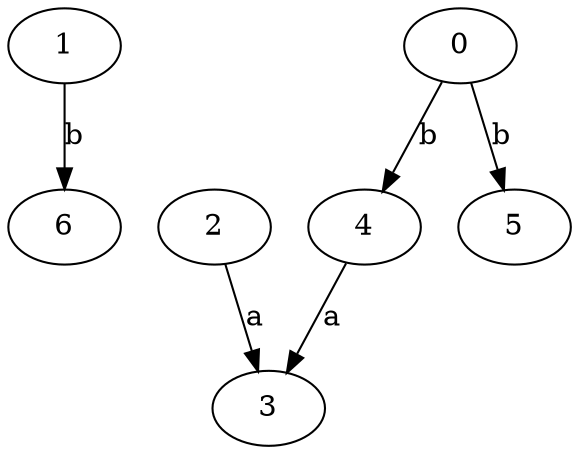 strict digraph  {
1;
2;
3;
0;
4;
5;
6;
1 -> 6  [label=b];
2 -> 3  [label=a];
0 -> 4  [label=b];
0 -> 5  [label=b];
4 -> 3  [label=a];
}
